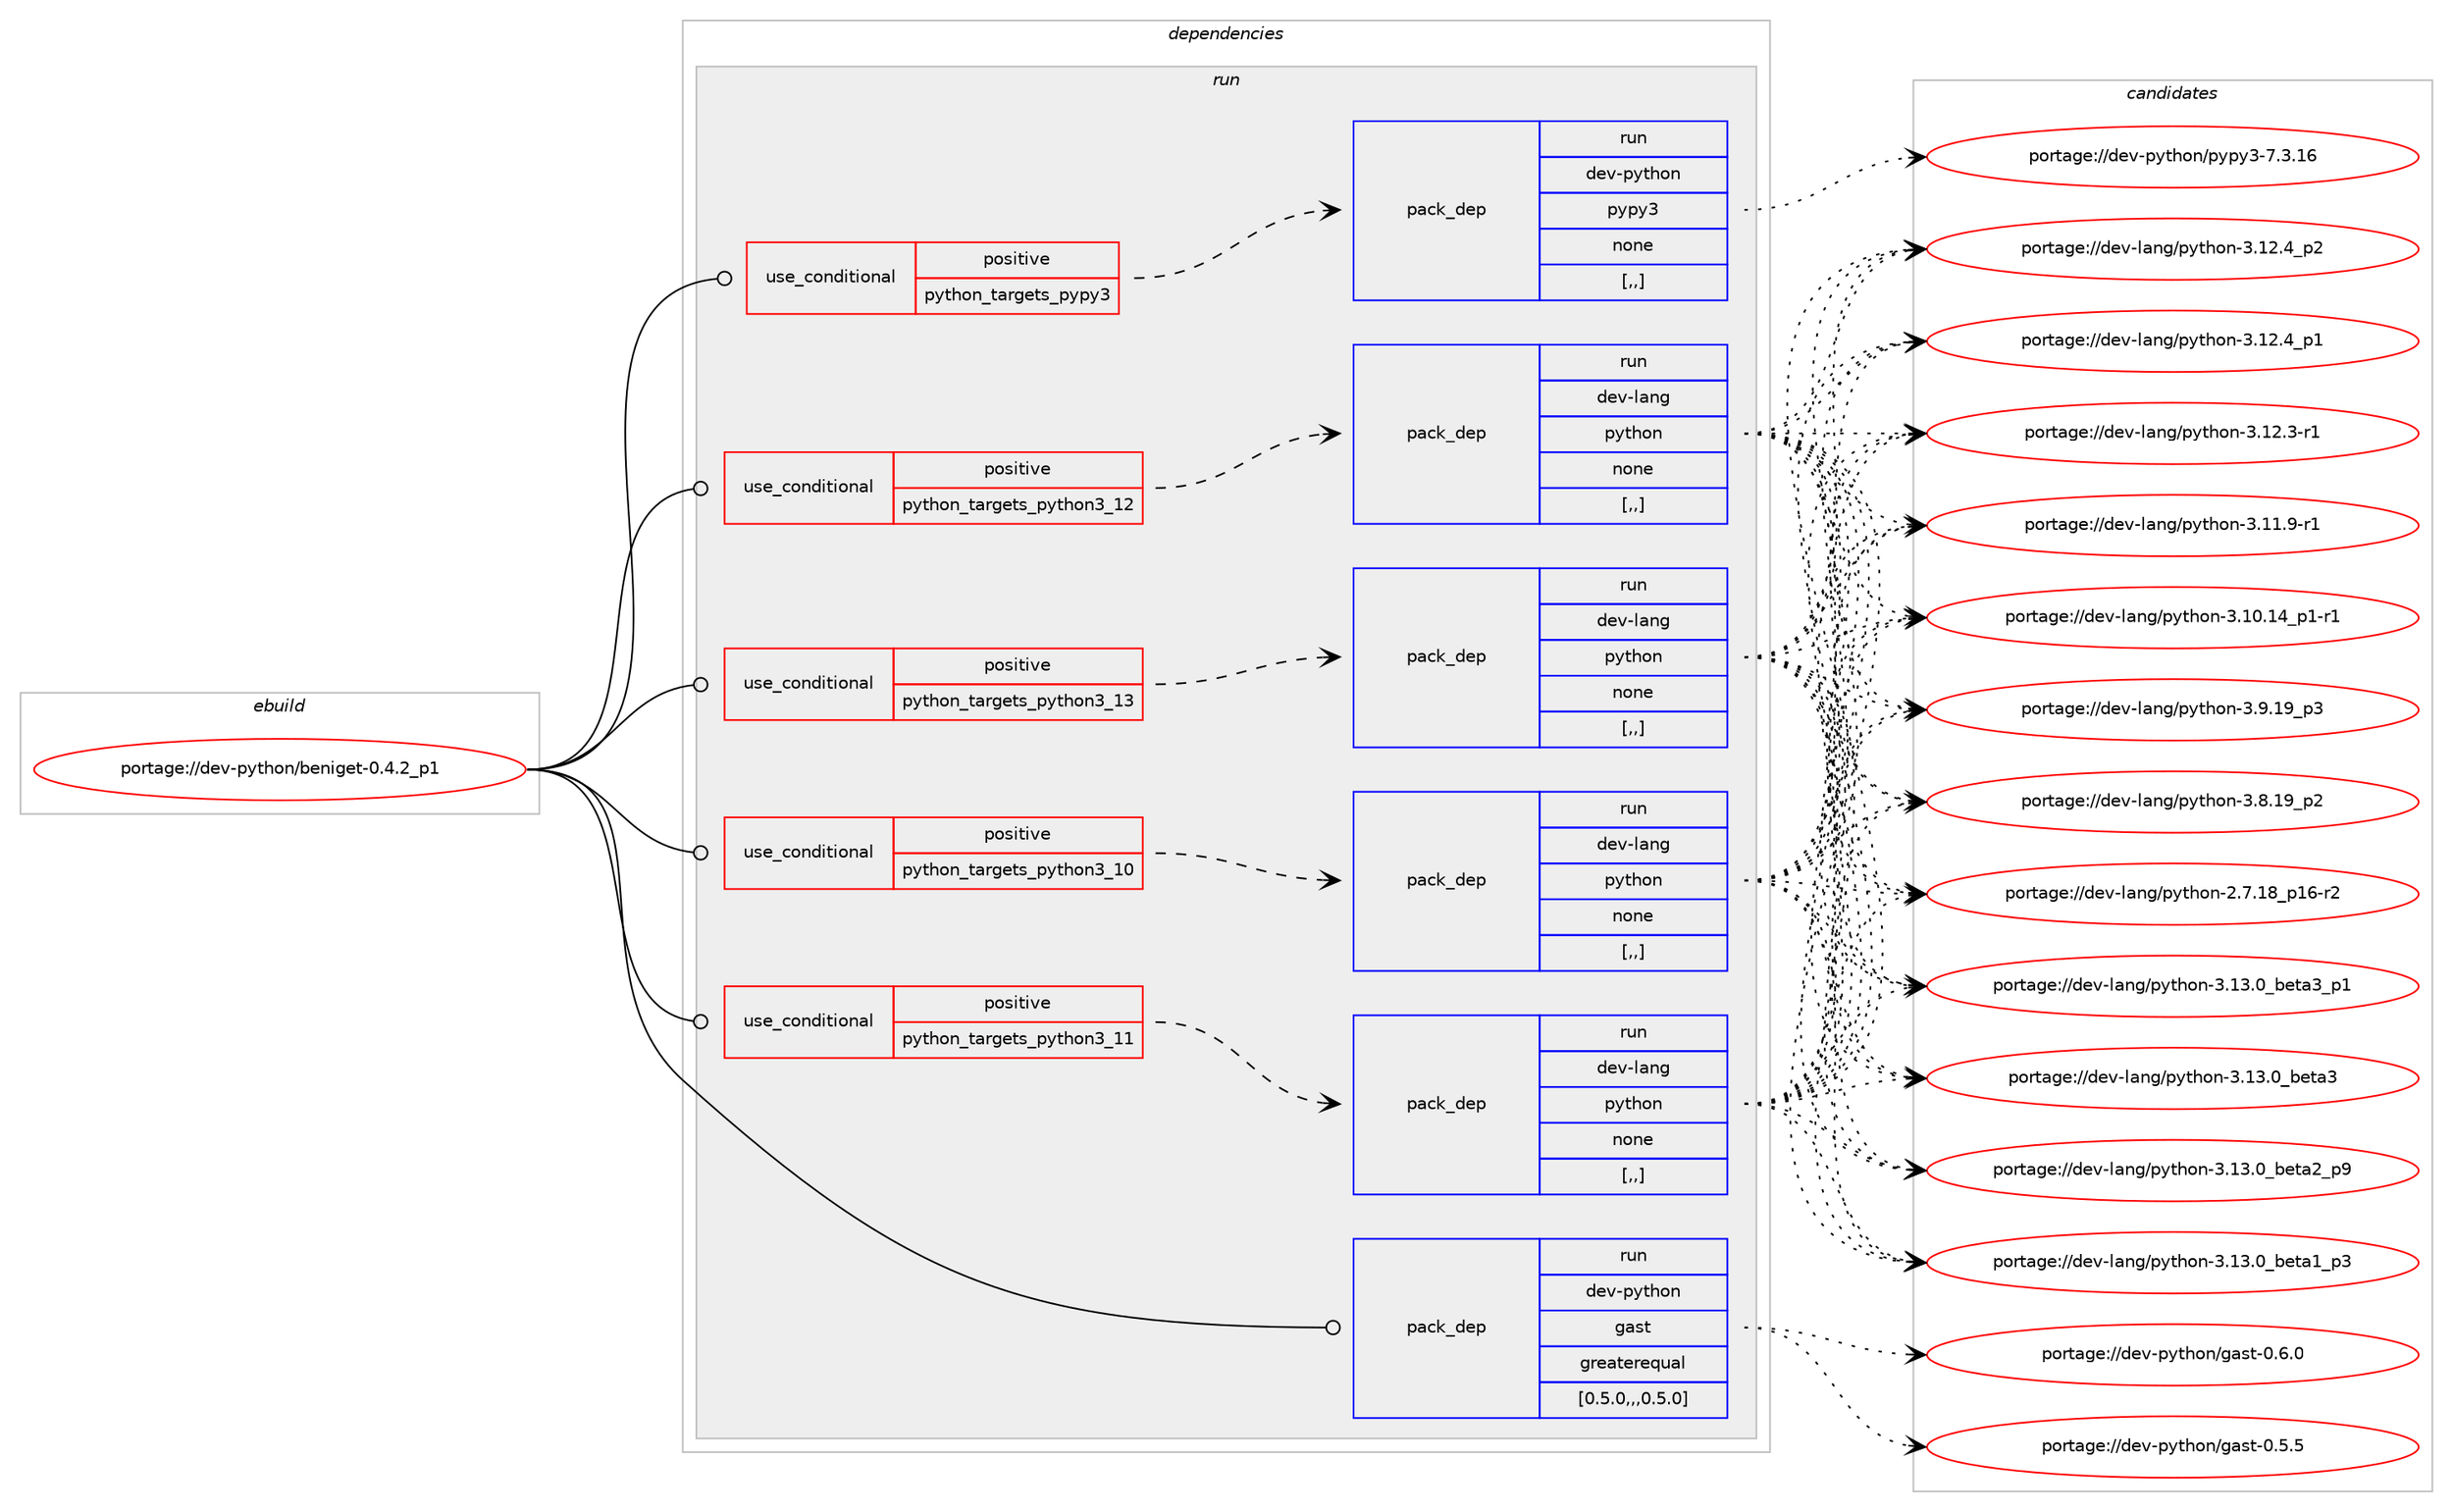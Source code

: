 digraph prolog {

# *************
# Graph options
# *************

newrank=true;
concentrate=true;
compound=true;
graph [rankdir=LR,fontname=Helvetica,fontsize=10,ranksep=1.5];#, ranksep=2.5, nodesep=0.2];
edge  [arrowhead=vee];
node  [fontname=Helvetica,fontsize=10];

# **********
# The ebuild
# **********

subgraph cluster_leftcol {
color=gray;
rank=same;
label=<<i>ebuild</i>>;
id [label="portage://dev-python/beniget-0.4.2_p1", color=red, width=4, href="../dev-python/beniget-0.4.2_p1.svg"];
}

# ****************
# The dependencies
# ****************

subgraph cluster_midcol {
color=gray;
label=<<i>dependencies</i>>;
subgraph cluster_compile {
fillcolor="#eeeeee";
style=filled;
label=<<i>compile</i>>;
}
subgraph cluster_compileandrun {
fillcolor="#eeeeee";
style=filled;
label=<<i>compile and run</i>>;
}
subgraph cluster_run {
fillcolor="#eeeeee";
style=filled;
label=<<i>run</i>>;
subgraph cond30933 {
dependency141639 [label=<<TABLE BORDER="0" CELLBORDER="1" CELLSPACING="0" CELLPADDING="4"><TR><TD ROWSPAN="3" CELLPADDING="10">use_conditional</TD></TR><TR><TD>positive</TD></TR><TR><TD>python_targets_pypy3</TD></TR></TABLE>>, shape=none, color=red];
subgraph pack109477 {
dependency141640 [label=<<TABLE BORDER="0" CELLBORDER="1" CELLSPACING="0" CELLPADDING="4" WIDTH="220"><TR><TD ROWSPAN="6" CELLPADDING="30">pack_dep</TD></TR><TR><TD WIDTH="110">run</TD></TR><TR><TD>dev-python</TD></TR><TR><TD>pypy3</TD></TR><TR><TD>none</TD></TR><TR><TD>[,,]</TD></TR></TABLE>>, shape=none, color=blue];
}
dependency141639:e -> dependency141640:w [weight=20,style="dashed",arrowhead="vee"];
}
id:e -> dependency141639:w [weight=20,style="solid",arrowhead="odot"];
subgraph cond30934 {
dependency141641 [label=<<TABLE BORDER="0" CELLBORDER="1" CELLSPACING="0" CELLPADDING="4"><TR><TD ROWSPAN="3" CELLPADDING="10">use_conditional</TD></TR><TR><TD>positive</TD></TR><TR><TD>python_targets_python3_10</TD></TR></TABLE>>, shape=none, color=red];
subgraph pack109478 {
dependency141642 [label=<<TABLE BORDER="0" CELLBORDER="1" CELLSPACING="0" CELLPADDING="4" WIDTH="220"><TR><TD ROWSPAN="6" CELLPADDING="30">pack_dep</TD></TR><TR><TD WIDTH="110">run</TD></TR><TR><TD>dev-lang</TD></TR><TR><TD>python</TD></TR><TR><TD>none</TD></TR><TR><TD>[,,]</TD></TR></TABLE>>, shape=none, color=blue];
}
dependency141641:e -> dependency141642:w [weight=20,style="dashed",arrowhead="vee"];
}
id:e -> dependency141641:w [weight=20,style="solid",arrowhead="odot"];
subgraph cond30935 {
dependency141643 [label=<<TABLE BORDER="0" CELLBORDER="1" CELLSPACING="0" CELLPADDING="4"><TR><TD ROWSPAN="3" CELLPADDING="10">use_conditional</TD></TR><TR><TD>positive</TD></TR><TR><TD>python_targets_python3_11</TD></TR></TABLE>>, shape=none, color=red];
subgraph pack109479 {
dependency141644 [label=<<TABLE BORDER="0" CELLBORDER="1" CELLSPACING="0" CELLPADDING="4" WIDTH="220"><TR><TD ROWSPAN="6" CELLPADDING="30">pack_dep</TD></TR><TR><TD WIDTH="110">run</TD></TR><TR><TD>dev-lang</TD></TR><TR><TD>python</TD></TR><TR><TD>none</TD></TR><TR><TD>[,,]</TD></TR></TABLE>>, shape=none, color=blue];
}
dependency141643:e -> dependency141644:w [weight=20,style="dashed",arrowhead="vee"];
}
id:e -> dependency141643:w [weight=20,style="solid",arrowhead="odot"];
subgraph cond30936 {
dependency141645 [label=<<TABLE BORDER="0" CELLBORDER="1" CELLSPACING="0" CELLPADDING="4"><TR><TD ROWSPAN="3" CELLPADDING="10">use_conditional</TD></TR><TR><TD>positive</TD></TR><TR><TD>python_targets_python3_12</TD></TR></TABLE>>, shape=none, color=red];
subgraph pack109480 {
dependency141646 [label=<<TABLE BORDER="0" CELLBORDER="1" CELLSPACING="0" CELLPADDING="4" WIDTH="220"><TR><TD ROWSPAN="6" CELLPADDING="30">pack_dep</TD></TR><TR><TD WIDTH="110">run</TD></TR><TR><TD>dev-lang</TD></TR><TR><TD>python</TD></TR><TR><TD>none</TD></TR><TR><TD>[,,]</TD></TR></TABLE>>, shape=none, color=blue];
}
dependency141645:e -> dependency141646:w [weight=20,style="dashed",arrowhead="vee"];
}
id:e -> dependency141645:w [weight=20,style="solid",arrowhead="odot"];
subgraph cond30937 {
dependency141647 [label=<<TABLE BORDER="0" CELLBORDER="1" CELLSPACING="0" CELLPADDING="4"><TR><TD ROWSPAN="3" CELLPADDING="10">use_conditional</TD></TR><TR><TD>positive</TD></TR><TR><TD>python_targets_python3_13</TD></TR></TABLE>>, shape=none, color=red];
subgraph pack109481 {
dependency141648 [label=<<TABLE BORDER="0" CELLBORDER="1" CELLSPACING="0" CELLPADDING="4" WIDTH="220"><TR><TD ROWSPAN="6" CELLPADDING="30">pack_dep</TD></TR><TR><TD WIDTH="110">run</TD></TR><TR><TD>dev-lang</TD></TR><TR><TD>python</TD></TR><TR><TD>none</TD></TR><TR><TD>[,,]</TD></TR></TABLE>>, shape=none, color=blue];
}
dependency141647:e -> dependency141648:w [weight=20,style="dashed",arrowhead="vee"];
}
id:e -> dependency141647:w [weight=20,style="solid",arrowhead="odot"];
subgraph pack109482 {
dependency141649 [label=<<TABLE BORDER="0" CELLBORDER="1" CELLSPACING="0" CELLPADDING="4" WIDTH="220"><TR><TD ROWSPAN="6" CELLPADDING="30">pack_dep</TD></TR><TR><TD WIDTH="110">run</TD></TR><TR><TD>dev-python</TD></TR><TR><TD>gast</TD></TR><TR><TD>greaterequal</TD></TR><TR><TD>[0.5.0,,,0.5.0]</TD></TR></TABLE>>, shape=none, color=blue];
}
id:e -> dependency141649:w [weight=20,style="solid",arrowhead="odot"];
}
}

# **************
# The candidates
# **************

subgraph cluster_choices {
rank=same;
color=gray;
label=<<i>candidates</i>>;

subgraph choice109477 {
color=black;
nodesep=1;
choice10010111845112121116104111110471121211121215145554651464954 [label="portage://dev-python/pypy3-7.3.16", color=red, width=4,href="../dev-python/pypy3-7.3.16.svg"];
dependency141640:e -> choice10010111845112121116104111110471121211121215145554651464954:w [style=dotted,weight="100"];
}
subgraph choice109478 {
color=black;
nodesep=1;
choice10010111845108971101034711212111610411111045514649514648959810111697519511249 [label="portage://dev-lang/python-3.13.0_beta3_p1", color=red, width=4,href="../dev-lang/python-3.13.0_beta3_p1.svg"];
choice1001011184510897110103471121211161041111104551464951464895981011169751 [label="portage://dev-lang/python-3.13.0_beta3", color=red, width=4,href="../dev-lang/python-3.13.0_beta3.svg"];
choice10010111845108971101034711212111610411111045514649514648959810111697509511257 [label="portage://dev-lang/python-3.13.0_beta2_p9", color=red, width=4,href="../dev-lang/python-3.13.0_beta2_p9.svg"];
choice10010111845108971101034711212111610411111045514649514648959810111697499511251 [label="portage://dev-lang/python-3.13.0_beta1_p3", color=red, width=4,href="../dev-lang/python-3.13.0_beta1_p3.svg"];
choice100101118451089711010347112121116104111110455146495046529511250 [label="portage://dev-lang/python-3.12.4_p2", color=red, width=4,href="../dev-lang/python-3.12.4_p2.svg"];
choice100101118451089711010347112121116104111110455146495046529511249 [label="portage://dev-lang/python-3.12.4_p1", color=red, width=4,href="../dev-lang/python-3.12.4_p1.svg"];
choice100101118451089711010347112121116104111110455146495046514511449 [label="portage://dev-lang/python-3.12.3-r1", color=red, width=4,href="../dev-lang/python-3.12.3-r1.svg"];
choice100101118451089711010347112121116104111110455146494946574511449 [label="portage://dev-lang/python-3.11.9-r1", color=red, width=4,href="../dev-lang/python-3.11.9-r1.svg"];
choice100101118451089711010347112121116104111110455146494846495295112494511449 [label="portage://dev-lang/python-3.10.14_p1-r1", color=red, width=4,href="../dev-lang/python-3.10.14_p1-r1.svg"];
choice100101118451089711010347112121116104111110455146574649579511251 [label="portage://dev-lang/python-3.9.19_p3", color=red, width=4,href="../dev-lang/python-3.9.19_p3.svg"];
choice100101118451089711010347112121116104111110455146564649579511250 [label="portage://dev-lang/python-3.8.19_p2", color=red, width=4,href="../dev-lang/python-3.8.19_p2.svg"];
choice100101118451089711010347112121116104111110455046554649569511249544511450 [label="portage://dev-lang/python-2.7.18_p16-r2", color=red, width=4,href="../dev-lang/python-2.7.18_p16-r2.svg"];
dependency141642:e -> choice10010111845108971101034711212111610411111045514649514648959810111697519511249:w [style=dotted,weight="100"];
dependency141642:e -> choice1001011184510897110103471121211161041111104551464951464895981011169751:w [style=dotted,weight="100"];
dependency141642:e -> choice10010111845108971101034711212111610411111045514649514648959810111697509511257:w [style=dotted,weight="100"];
dependency141642:e -> choice10010111845108971101034711212111610411111045514649514648959810111697499511251:w [style=dotted,weight="100"];
dependency141642:e -> choice100101118451089711010347112121116104111110455146495046529511250:w [style=dotted,weight="100"];
dependency141642:e -> choice100101118451089711010347112121116104111110455146495046529511249:w [style=dotted,weight="100"];
dependency141642:e -> choice100101118451089711010347112121116104111110455146495046514511449:w [style=dotted,weight="100"];
dependency141642:e -> choice100101118451089711010347112121116104111110455146494946574511449:w [style=dotted,weight="100"];
dependency141642:e -> choice100101118451089711010347112121116104111110455146494846495295112494511449:w [style=dotted,weight="100"];
dependency141642:e -> choice100101118451089711010347112121116104111110455146574649579511251:w [style=dotted,weight="100"];
dependency141642:e -> choice100101118451089711010347112121116104111110455146564649579511250:w [style=dotted,weight="100"];
dependency141642:e -> choice100101118451089711010347112121116104111110455046554649569511249544511450:w [style=dotted,weight="100"];
}
subgraph choice109479 {
color=black;
nodesep=1;
choice10010111845108971101034711212111610411111045514649514648959810111697519511249 [label="portage://dev-lang/python-3.13.0_beta3_p1", color=red, width=4,href="../dev-lang/python-3.13.0_beta3_p1.svg"];
choice1001011184510897110103471121211161041111104551464951464895981011169751 [label="portage://dev-lang/python-3.13.0_beta3", color=red, width=4,href="../dev-lang/python-3.13.0_beta3.svg"];
choice10010111845108971101034711212111610411111045514649514648959810111697509511257 [label="portage://dev-lang/python-3.13.0_beta2_p9", color=red, width=4,href="../dev-lang/python-3.13.0_beta2_p9.svg"];
choice10010111845108971101034711212111610411111045514649514648959810111697499511251 [label="portage://dev-lang/python-3.13.0_beta1_p3", color=red, width=4,href="../dev-lang/python-3.13.0_beta1_p3.svg"];
choice100101118451089711010347112121116104111110455146495046529511250 [label="portage://dev-lang/python-3.12.4_p2", color=red, width=4,href="../dev-lang/python-3.12.4_p2.svg"];
choice100101118451089711010347112121116104111110455146495046529511249 [label="portage://dev-lang/python-3.12.4_p1", color=red, width=4,href="../dev-lang/python-3.12.4_p1.svg"];
choice100101118451089711010347112121116104111110455146495046514511449 [label="portage://dev-lang/python-3.12.3-r1", color=red, width=4,href="../dev-lang/python-3.12.3-r1.svg"];
choice100101118451089711010347112121116104111110455146494946574511449 [label="portage://dev-lang/python-3.11.9-r1", color=red, width=4,href="../dev-lang/python-3.11.9-r1.svg"];
choice100101118451089711010347112121116104111110455146494846495295112494511449 [label="portage://dev-lang/python-3.10.14_p1-r1", color=red, width=4,href="../dev-lang/python-3.10.14_p1-r1.svg"];
choice100101118451089711010347112121116104111110455146574649579511251 [label="portage://dev-lang/python-3.9.19_p3", color=red, width=4,href="../dev-lang/python-3.9.19_p3.svg"];
choice100101118451089711010347112121116104111110455146564649579511250 [label="portage://dev-lang/python-3.8.19_p2", color=red, width=4,href="../dev-lang/python-3.8.19_p2.svg"];
choice100101118451089711010347112121116104111110455046554649569511249544511450 [label="portage://dev-lang/python-2.7.18_p16-r2", color=red, width=4,href="../dev-lang/python-2.7.18_p16-r2.svg"];
dependency141644:e -> choice10010111845108971101034711212111610411111045514649514648959810111697519511249:w [style=dotted,weight="100"];
dependency141644:e -> choice1001011184510897110103471121211161041111104551464951464895981011169751:w [style=dotted,weight="100"];
dependency141644:e -> choice10010111845108971101034711212111610411111045514649514648959810111697509511257:w [style=dotted,weight="100"];
dependency141644:e -> choice10010111845108971101034711212111610411111045514649514648959810111697499511251:w [style=dotted,weight="100"];
dependency141644:e -> choice100101118451089711010347112121116104111110455146495046529511250:w [style=dotted,weight="100"];
dependency141644:e -> choice100101118451089711010347112121116104111110455146495046529511249:w [style=dotted,weight="100"];
dependency141644:e -> choice100101118451089711010347112121116104111110455146495046514511449:w [style=dotted,weight="100"];
dependency141644:e -> choice100101118451089711010347112121116104111110455146494946574511449:w [style=dotted,weight="100"];
dependency141644:e -> choice100101118451089711010347112121116104111110455146494846495295112494511449:w [style=dotted,weight="100"];
dependency141644:e -> choice100101118451089711010347112121116104111110455146574649579511251:w [style=dotted,weight="100"];
dependency141644:e -> choice100101118451089711010347112121116104111110455146564649579511250:w [style=dotted,weight="100"];
dependency141644:e -> choice100101118451089711010347112121116104111110455046554649569511249544511450:w [style=dotted,weight="100"];
}
subgraph choice109480 {
color=black;
nodesep=1;
choice10010111845108971101034711212111610411111045514649514648959810111697519511249 [label="portage://dev-lang/python-3.13.0_beta3_p1", color=red, width=4,href="../dev-lang/python-3.13.0_beta3_p1.svg"];
choice1001011184510897110103471121211161041111104551464951464895981011169751 [label="portage://dev-lang/python-3.13.0_beta3", color=red, width=4,href="../dev-lang/python-3.13.0_beta3.svg"];
choice10010111845108971101034711212111610411111045514649514648959810111697509511257 [label="portage://dev-lang/python-3.13.0_beta2_p9", color=red, width=4,href="../dev-lang/python-3.13.0_beta2_p9.svg"];
choice10010111845108971101034711212111610411111045514649514648959810111697499511251 [label="portage://dev-lang/python-3.13.0_beta1_p3", color=red, width=4,href="../dev-lang/python-3.13.0_beta1_p3.svg"];
choice100101118451089711010347112121116104111110455146495046529511250 [label="portage://dev-lang/python-3.12.4_p2", color=red, width=4,href="../dev-lang/python-3.12.4_p2.svg"];
choice100101118451089711010347112121116104111110455146495046529511249 [label="portage://dev-lang/python-3.12.4_p1", color=red, width=4,href="../dev-lang/python-3.12.4_p1.svg"];
choice100101118451089711010347112121116104111110455146495046514511449 [label="portage://dev-lang/python-3.12.3-r1", color=red, width=4,href="../dev-lang/python-3.12.3-r1.svg"];
choice100101118451089711010347112121116104111110455146494946574511449 [label="portage://dev-lang/python-3.11.9-r1", color=red, width=4,href="../dev-lang/python-3.11.9-r1.svg"];
choice100101118451089711010347112121116104111110455146494846495295112494511449 [label="portage://dev-lang/python-3.10.14_p1-r1", color=red, width=4,href="../dev-lang/python-3.10.14_p1-r1.svg"];
choice100101118451089711010347112121116104111110455146574649579511251 [label="portage://dev-lang/python-3.9.19_p3", color=red, width=4,href="../dev-lang/python-3.9.19_p3.svg"];
choice100101118451089711010347112121116104111110455146564649579511250 [label="portage://dev-lang/python-3.8.19_p2", color=red, width=4,href="../dev-lang/python-3.8.19_p2.svg"];
choice100101118451089711010347112121116104111110455046554649569511249544511450 [label="portage://dev-lang/python-2.7.18_p16-r2", color=red, width=4,href="../dev-lang/python-2.7.18_p16-r2.svg"];
dependency141646:e -> choice10010111845108971101034711212111610411111045514649514648959810111697519511249:w [style=dotted,weight="100"];
dependency141646:e -> choice1001011184510897110103471121211161041111104551464951464895981011169751:w [style=dotted,weight="100"];
dependency141646:e -> choice10010111845108971101034711212111610411111045514649514648959810111697509511257:w [style=dotted,weight="100"];
dependency141646:e -> choice10010111845108971101034711212111610411111045514649514648959810111697499511251:w [style=dotted,weight="100"];
dependency141646:e -> choice100101118451089711010347112121116104111110455146495046529511250:w [style=dotted,weight="100"];
dependency141646:e -> choice100101118451089711010347112121116104111110455146495046529511249:w [style=dotted,weight="100"];
dependency141646:e -> choice100101118451089711010347112121116104111110455146495046514511449:w [style=dotted,weight="100"];
dependency141646:e -> choice100101118451089711010347112121116104111110455146494946574511449:w [style=dotted,weight="100"];
dependency141646:e -> choice100101118451089711010347112121116104111110455146494846495295112494511449:w [style=dotted,weight="100"];
dependency141646:e -> choice100101118451089711010347112121116104111110455146574649579511251:w [style=dotted,weight="100"];
dependency141646:e -> choice100101118451089711010347112121116104111110455146564649579511250:w [style=dotted,weight="100"];
dependency141646:e -> choice100101118451089711010347112121116104111110455046554649569511249544511450:w [style=dotted,weight="100"];
}
subgraph choice109481 {
color=black;
nodesep=1;
choice10010111845108971101034711212111610411111045514649514648959810111697519511249 [label="portage://dev-lang/python-3.13.0_beta3_p1", color=red, width=4,href="../dev-lang/python-3.13.0_beta3_p1.svg"];
choice1001011184510897110103471121211161041111104551464951464895981011169751 [label="portage://dev-lang/python-3.13.0_beta3", color=red, width=4,href="../dev-lang/python-3.13.0_beta3.svg"];
choice10010111845108971101034711212111610411111045514649514648959810111697509511257 [label="portage://dev-lang/python-3.13.0_beta2_p9", color=red, width=4,href="../dev-lang/python-3.13.0_beta2_p9.svg"];
choice10010111845108971101034711212111610411111045514649514648959810111697499511251 [label="portage://dev-lang/python-3.13.0_beta1_p3", color=red, width=4,href="../dev-lang/python-3.13.0_beta1_p3.svg"];
choice100101118451089711010347112121116104111110455146495046529511250 [label="portage://dev-lang/python-3.12.4_p2", color=red, width=4,href="../dev-lang/python-3.12.4_p2.svg"];
choice100101118451089711010347112121116104111110455146495046529511249 [label="portage://dev-lang/python-3.12.4_p1", color=red, width=4,href="../dev-lang/python-3.12.4_p1.svg"];
choice100101118451089711010347112121116104111110455146495046514511449 [label="portage://dev-lang/python-3.12.3-r1", color=red, width=4,href="../dev-lang/python-3.12.3-r1.svg"];
choice100101118451089711010347112121116104111110455146494946574511449 [label="portage://dev-lang/python-3.11.9-r1", color=red, width=4,href="../dev-lang/python-3.11.9-r1.svg"];
choice100101118451089711010347112121116104111110455146494846495295112494511449 [label="portage://dev-lang/python-3.10.14_p1-r1", color=red, width=4,href="../dev-lang/python-3.10.14_p1-r1.svg"];
choice100101118451089711010347112121116104111110455146574649579511251 [label="portage://dev-lang/python-3.9.19_p3", color=red, width=4,href="../dev-lang/python-3.9.19_p3.svg"];
choice100101118451089711010347112121116104111110455146564649579511250 [label="portage://dev-lang/python-3.8.19_p2", color=red, width=4,href="../dev-lang/python-3.8.19_p2.svg"];
choice100101118451089711010347112121116104111110455046554649569511249544511450 [label="portage://dev-lang/python-2.7.18_p16-r2", color=red, width=4,href="../dev-lang/python-2.7.18_p16-r2.svg"];
dependency141648:e -> choice10010111845108971101034711212111610411111045514649514648959810111697519511249:w [style=dotted,weight="100"];
dependency141648:e -> choice1001011184510897110103471121211161041111104551464951464895981011169751:w [style=dotted,weight="100"];
dependency141648:e -> choice10010111845108971101034711212111610411111045514649514648959810111697509511257:w [style=dotted,weight="100"];
dependency141648:e -> choice10010111845108971101034711212111610411111045514649514648959810111697499511251:w [style=dotted,weight="100"];
dependency141648:e -> choice100101118451089711010347112121116104111110455146495046529511250:w [style=dotted,weight="100"];
dependency141648:e -> choice100101118451089711010347112121116104111110455146495046529511249:w [style=dotted,weight="100"];
dependency141648:e -> choice100101118451089711010347112121116104111110455146495046514511449:w [style=dotted,weight="100"];
dependency141648:e -> choice100101118451089711010347112121116104111110455146494946574511449:w [style=dotted,weight="100"];
dependency141648:e -> choice100101118451089711010347112121116104111110455146494846495295112494511449:w [style=dotted,weight="100"];
dependency141648:e -> choice100101118451089711010347112121116104111110455146574649579511251:w [style=dotted,weight="100"];
dependency141648:e -> choice100101118451089711010347112121116104111110455146564649579511250:w [style=dotted,weight="100"];
dependency141648:e -> choice100101118451089711010347112121116104111110455046554649569511249544511450:w [style=dotted,weight="100"];
}
subgraph choice109482 {
color=black;
nodesep=1;
choice100101118451121211161041111104710397115116454846544648 [label="portage://dev-python/gast-0.6.0", color=red, width=4,href="../dev-python/gast-0.6.0.svg"];
choice100101118451121211161041111104710397115116454846534653 [label="portage://dev-python/gast-0.5.5", color=red, width=4,href="../dev-python/gast-0.5.5.svg"];
dependency141649:e -> choice100101118451121211161041111104710397115116454846544648:w [style=dotted,weight="100"];
dependency141649:e -> choice100101118451121211161041111104710397115116454846534653:w [style=dotted,weight="100"];
}
}

}
